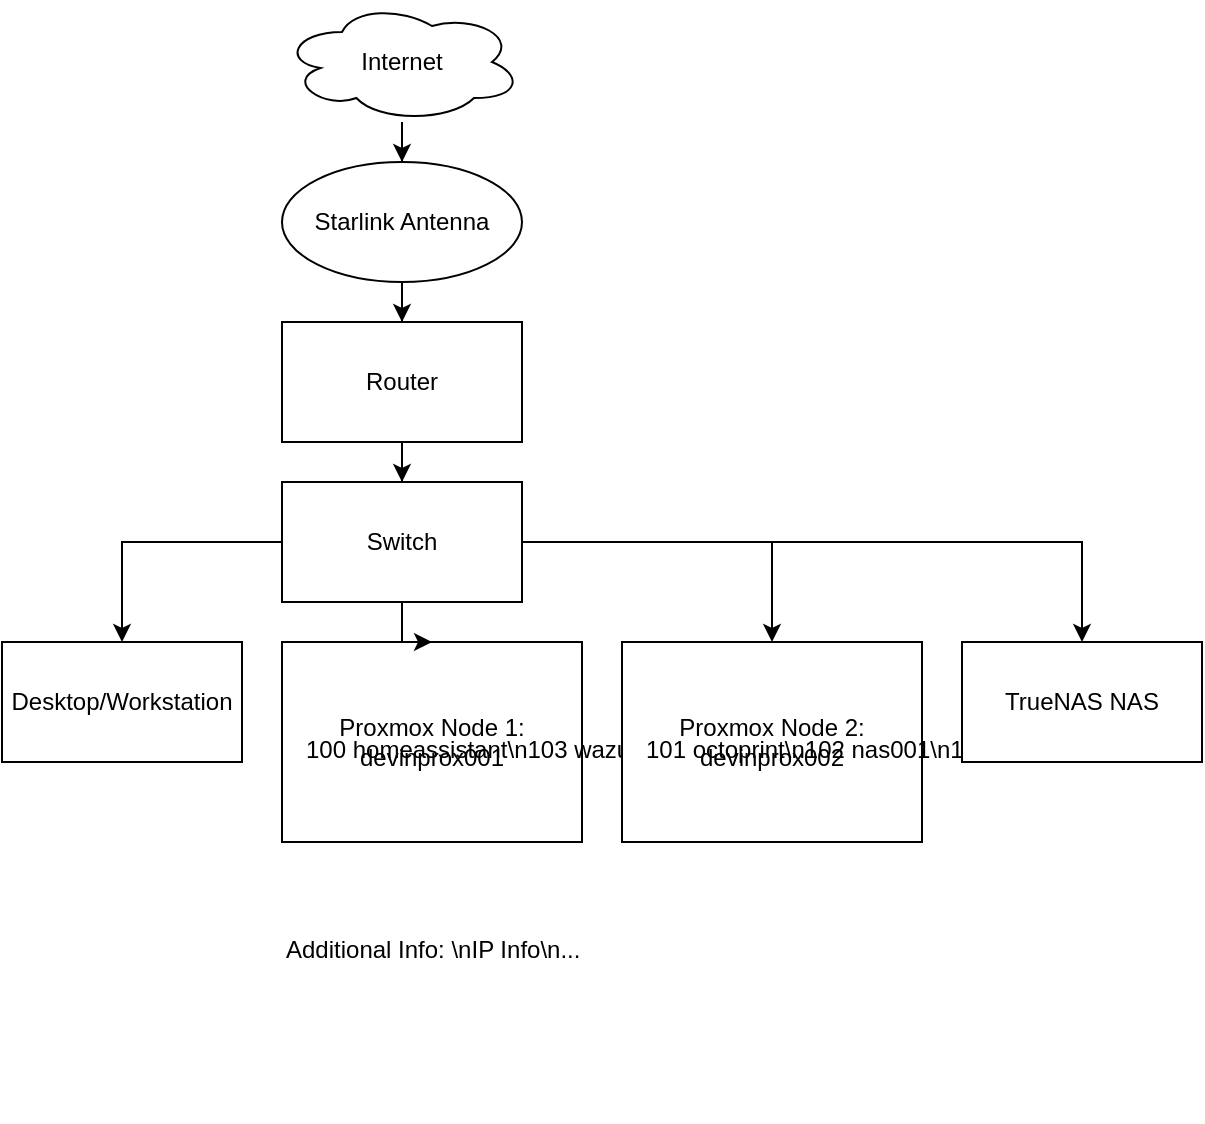 <mxfile version="15.6.5" type="device">
  <diagram id="ZkA1GhDNWi1_gKZjPArE" name="Home Network Diagram">
    <mxGraphModel dx="1784" dy="817" grid="1" gridSize="10" guides="1" tooltips="1" connect="1" arrows="1" fold="1" page="1" pageScale="1" pageWidth="827" pageHeight="1169" math="0" shadow="0">
      <root>
        <mxCell id="0" />
        <mxCell id="1" parent="0" />
        
        <!-- Internet -->
        <mxCell id="internet" value="Internet" style="shape=cloud;whiteSpace=wrap;html=1;" vertex="1" parent="1">
          <mxGeometry x="200" y="20" width="120" height="60" as="geometry" />
        </mxCell>

        <!-- Starlink Antenna -->
        <mxCell id="starlink" value="Starlink Antenna" style="shape=ellipse;whiteSpace=wrap;html=1;" vertex="1" parent="1">
          <mxGeometry x="200" y="100" width="120" height="60" as="geometry" />
        </mxCell>

        <!-- Connection from Internet to Starlink Antenna -->
        <mxCell id="conn1" style="edgeStyle=orthogonalEdgeStyle;rounded=0;orthogonalLoop=1;jettySize=auto;html=1;" edge="1" parent="1" source="internet" target="starlink">
          <mxGeometry relative="1" as="geometry" />
        </mxCell>
        
        <!-- Router -->
        <mxCell id="router" value="Router" style="shape=rectangle;whiteSpace=wrap;html=1;" vertex="1" parent="1">
          <mxGeometry x="200" y="180" width="120" height="60" as="geometry" />
        </mxCell>

        <!-- Connection from Starlink Antenna to Router -->
        <mxCell id="conn2" style="edgeStyle=orthogonalEdgeStyle;rounded=0;orthogonalLoop=1;jettySize=auto;html=1;" edge="1" parent="1" source="starlink" target="router">
          <mxGeometry relative="1" as="geometry" />
        </mxCell>

        <!-- Switch -->
        <mxCell id="switch" value="Switch" style="shape=rectangle;whiteSpace=wrap;html=1;" vertex="1" parent="1">
          <mxGeometry x="200" y="260" width="120" height="60" as="geometry" />
        </mxCell>

        <!-- Connection from Router to Switch -->
        <mxCell id="conn3" style="edgeStyle=orthogonalEdgeStyle;rounded=0;orthogonalLoop=1;jettySize=auto;html=1;" edge="1" parent="1" source="router" target="switch">
          <mxGeometry relative="1" as="geometry" />
        </mxCell>

        <!-- Desktop/Workstation -->
        <mxCell id="desktop" value="Desktop/Workstation" style="shape=rectangle;whiteSpace=wrap;html=1;" vertex="1" parent="1">
          <mxGeometry x="60" y="340" width="120" height="60" as="geometry" />
        </mxCell>

        <!-- Connection from Switch to Desktop -->
        <mxCell id="conn4" style="edgeStyle=orthogonalEdgeStyle;rounded=0;orthogonalLoop=1;jettySize=auto;html=1;" edge="1" parent="1" source="switch" target="desktop">
          <mxGeometry relative="1" as="geometry" />
        </mxCell>

        <!-- Proxmox Node 1 -->
        <mxCell id="node1" value="Proxmox Node 1: devinprox001" style="shape=rectangle;whiteSpace=wrap;html=1;" vertex="1" parent="1">
          <mxGeometry x="200" y="340" width="150" height="100" as="geometry" />
        </mxCell>

        <!-- Connection from Switch to Proxmox Node 1 -->
        <mxCell id="conn5" style="edgeStyle=orthogonalEdgeStyle;rounded=0;orthogonalLoop=1;jettySize=auto;html=1;" edge="1" parent="1" source="switch" target="node1">
          <mxGeometry relative="1" as="geometry" />
        </mxCell>

        <!-- Services on Proxmox Node 1 -->
        <mxCell id="services1" value="100 homeassistant\n103 wazuh\n105 torrent" style="text;html=1;" vertex="1" parent="node1">
          <mxGeometry x="10" y="40" width="130" height="60" as="geometry" />
        </mxCell>

        <!-- Proxmox Node 2 -->
        <mxCell id="node2" value="Proxmox Node 2: devinprox002" style="shape=rectangle;whiteSpace=wrap;html=1;" vertex="1" parent="1">
          <mxGeometry x="370" y="340" width="150" height="100" as="geometry" />
        </mxCell>

        <!-- Connection from Switch to Proxmox Node 2 -->
        <mxCell id="conn6" style="edgeStyle=orthogonalEdgeStyle;rounded=0;orthogonalLoop=1;jettySize=auto;html=1;" edge="1" parent="1" source="switch" target="node2">
          <mxGeometry relative="1" as="geometry" />
        </mxCell>

        <!-- Services on Proxmox Node 2 -->
        <mxCell id="services2" value="101 octoprint\n102 nas001\n106 plex" style="text;html=1;" vertex="1" parent="node2">
          <mxGeometry x="10" y="40" width="130" height="60" as="geometry" />
        </mxCell>

        <!-- TrueNAS NAS -->
        <mxCell id="nas" value="TrueNAS NAS" style="shape=rectangle;whiteSpace=wrap;html=1;" vertex="1" parent="1">
          <mxGeometry x="540" y="340" width="120" height="60" as="geometry" />
        </mxCell>

        <!-- Connection from Switch to TrueNAS NAS -->
        <mxCell id="conn7" style="edgeStyle=orthogonalEdgeStyle;rounded=0;orthogonalLoop=1;jettySize=auto;html=1;" edge="1" parent="1" source="switch" target="nas">
          <mxGeometry relative="1" as="geometry" />
        </mxCell>

        <!-- Space for additional info -->
        <mxCell id="additional" value="Additional Info: \nIP Info\n..." style="text;html=1;" vertex="1" parent="1">
          <mxGeometry x="200" y="480" width="300" height="100" as="geometry" />
        </mxCell>
        
      </root>
    </mxGraphModel>
  </diagram>
</mxfile>
